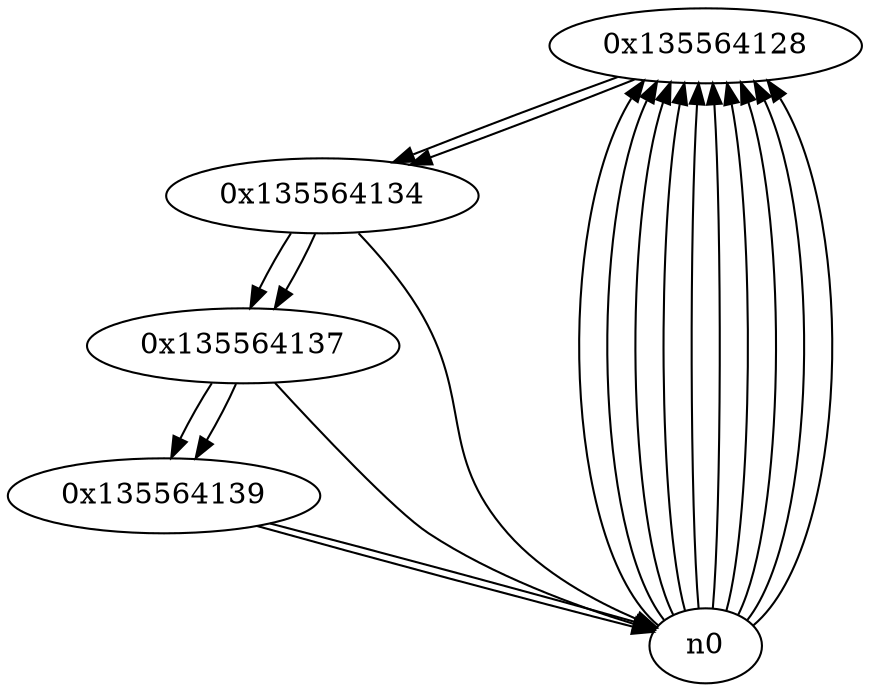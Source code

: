 digraph G{
/* nodes */
  n1 [label="0x135564128"]
  n2 [label="0x135564134"]
  n3 [label="0x135564137"]
  n4 [label="0x135564139"]
/* edges */
n1 -> n2;
n0 -> n1;
n0 -> n1;
n0 -> n1;
n0 -> n1;
n0 -> n1;
n0 -> n1;
n0 -> n1;
n0 -> n1;
n0 -> n1;
n0 -> n1;
n2 -> n3;
n2 -> n0;
n1 -> n2;
n3 -> n4;
n3 -> n0;
n2 -> n3;
n4 -> n0;
n4 -> n0;
n3 -> n4;
}
